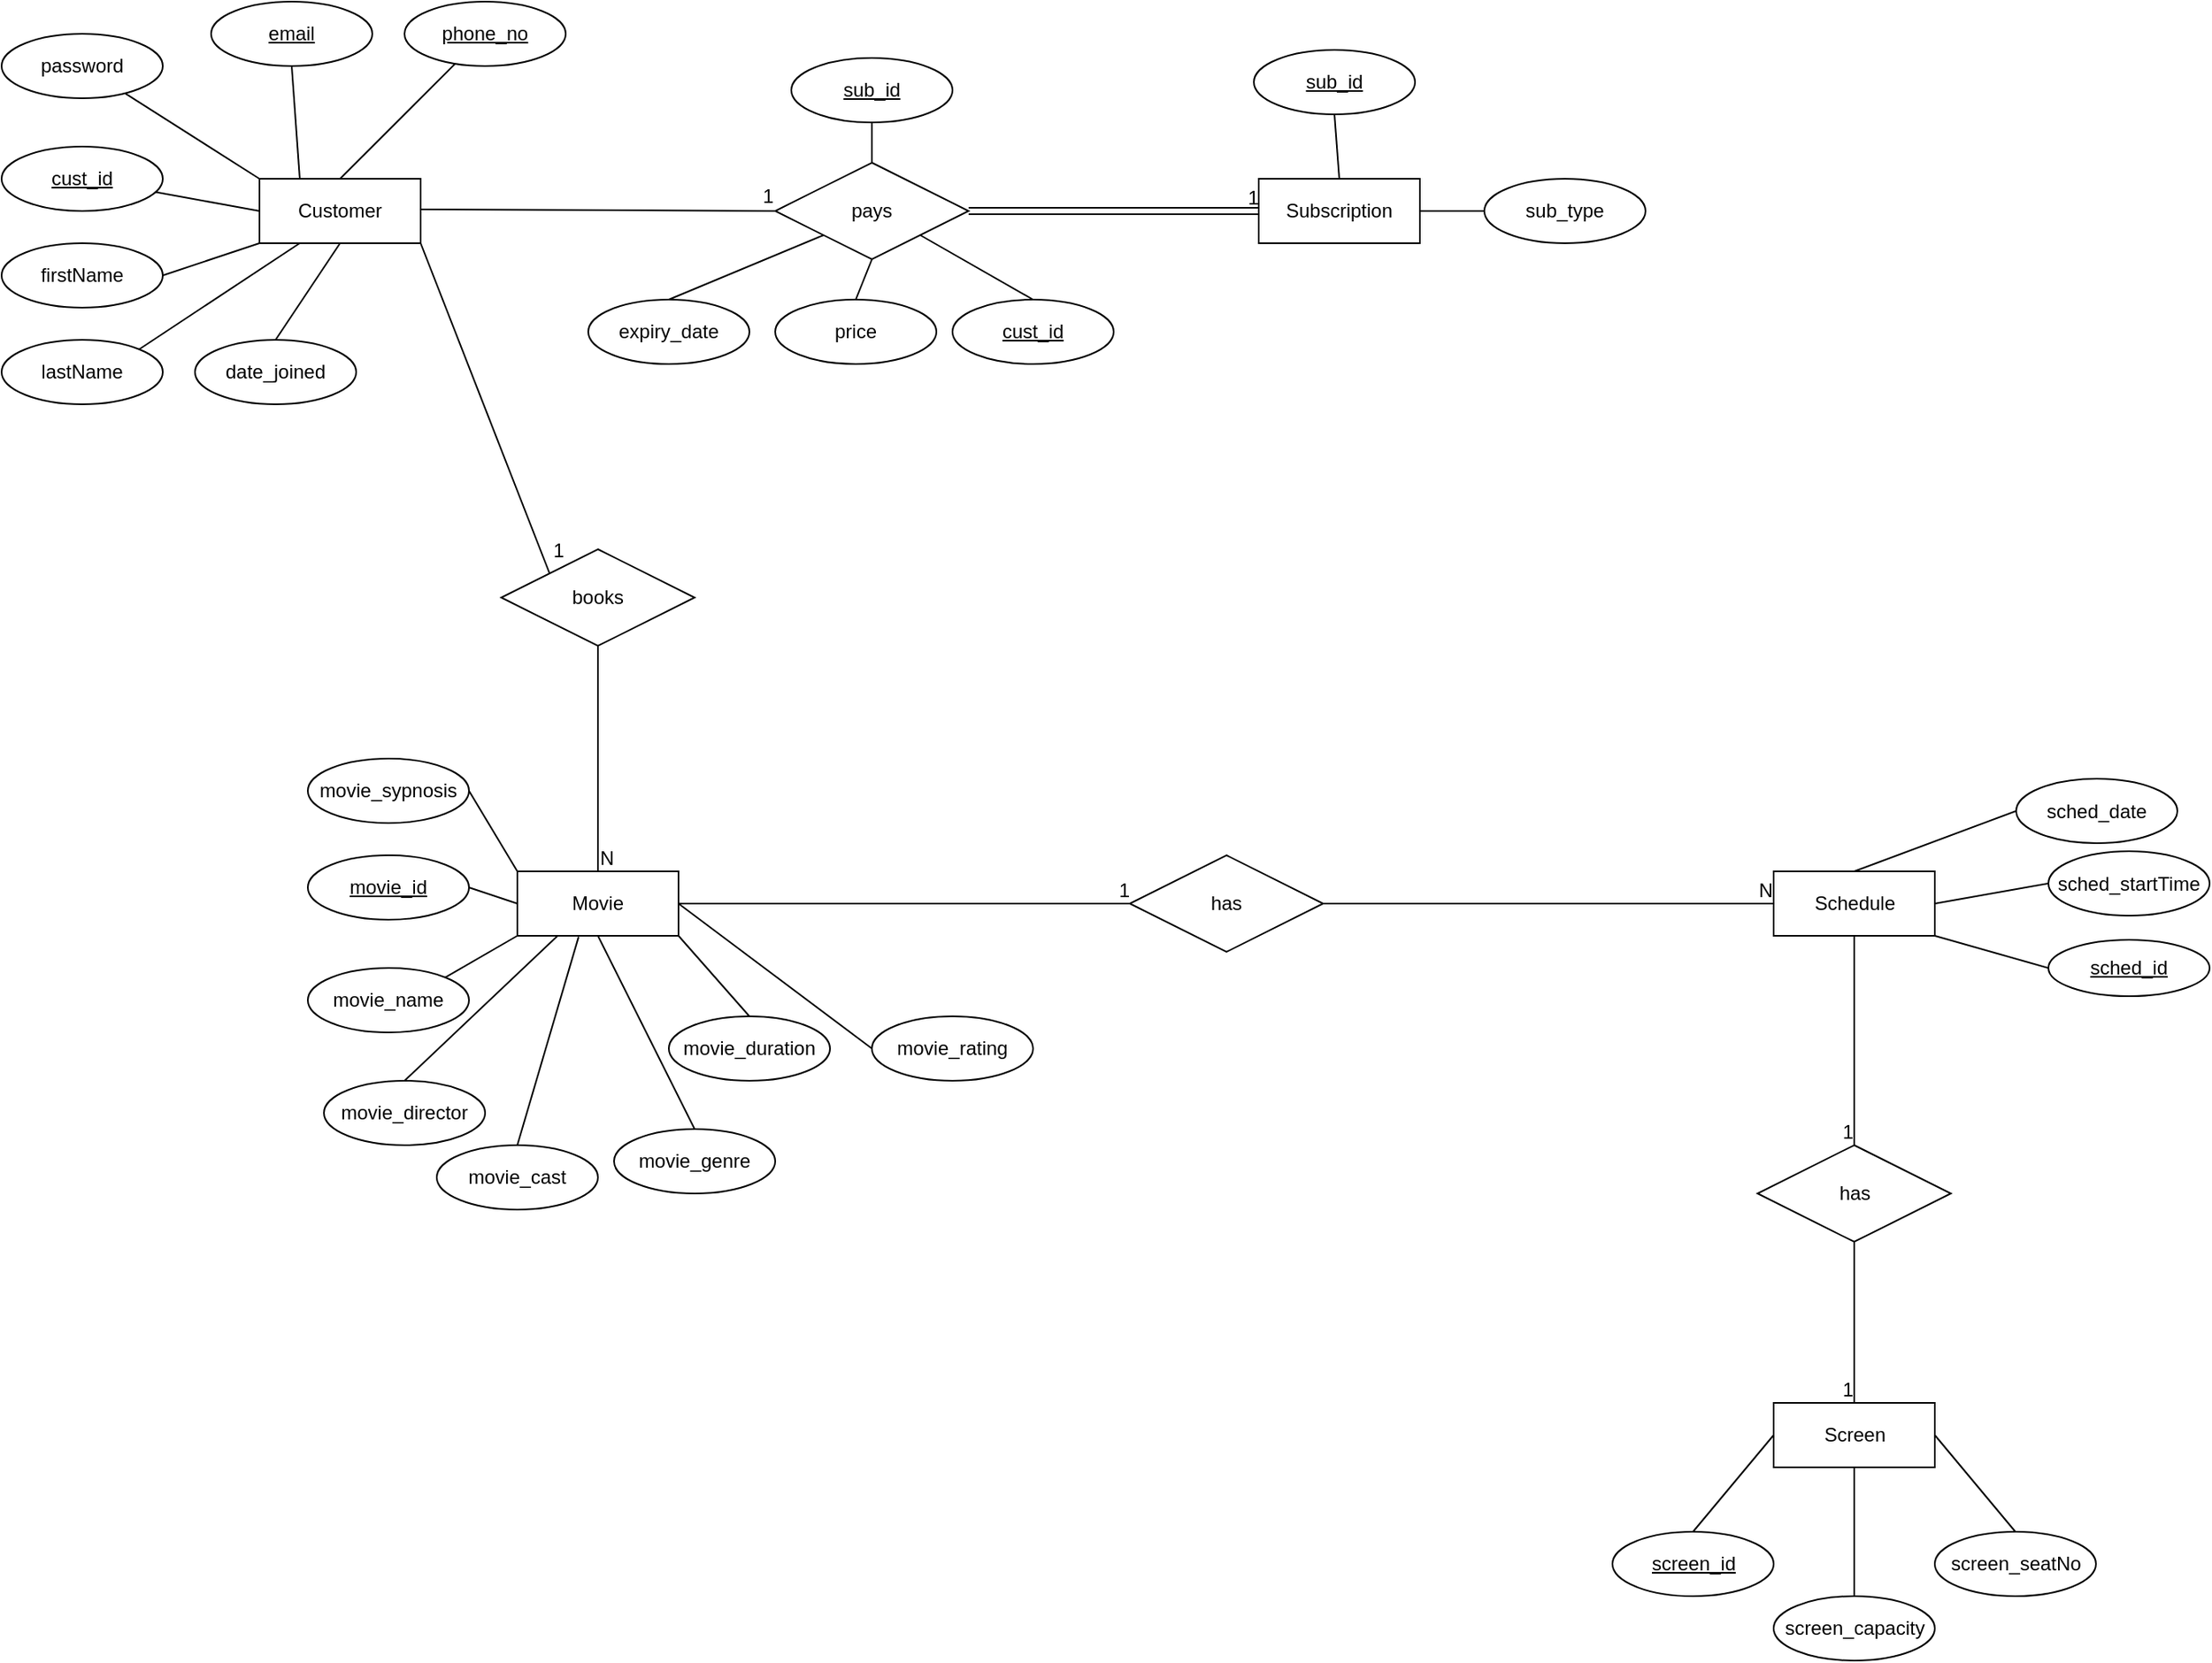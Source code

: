 <mxfile version="16.6.5" type="device"><diagram id="SFQZ6DmlrCCOukLjRkbH" name="Page-1"><mxGraphModel dx="782" dy="436" grid="1" gridSize="10" guides="1" tooltips="1" connect="1" arrows="1" fold="1" page="1" pageScale="1" pageWidth="827" pageHeight="1169" math="0" shadow="0"><root><mxCell id="0"/><mxCell id="1" parent="0"/><mxCell id="UGzkuq4urHV1sO3BS3kw-1" value="Customer" style="whiteSpace=wrap;html=1;align=center;" parent="1" vertex="1"><mxGeometry x="210" y="160" width="100" height="40" as="geometry"/></mxCell><mxCell id="UGzkuq4urHV1sO3BS3kw-2" value="firstName" style="ellipse;whiteSpace=wrap;html=1;align=center;" parent="1" vertex="1"><mxGeometry x="50" y="200" width="100" height="40" as="geometry"/></mxCell><mxCell id="UGzkuq4urHV1sO3BS3kw-3" value="lastName" style="ellipse;whiteSpace=wrap;html=1;align=center;" parent="1" vertex="1"><mxGeometry x="50" y="260" width="100" height="40" as="geometry"/></mxCell><mxCell id="UGzkuq4urHV1sO3BS3kw-4" value="cust_id" style="ellipse;whiteSpace=wrap;html=1;align=center;fontStyle=4;" parent="1" vertex="1"><mxGeometry x="50" y="140" width="100" height="40" as="geometry"/></mxCell><mxCell id="UGzkuq4urHV1sO3BS3kw-5" value="email" style="ellipse;whiteSpace=wrap;html=1;align=center;fontStyle=4;" parent="1" vertex="1"><mxGeometry x="180" y="50" width="100" height="40" as="geometry"/></mxCell><mxCell id="UGzkuq4urHV1sO3BS3kw-6" value="password" style="ellipse;whiteSpace=wrap;html=1;align=center;" parent="1" vertex="1"><mxGeometry x="50" y="70" width="100" height="40" as="geometry"/></mxCell><mxCell id="UGzkuq4urHV1sO3BS3kw-7" value="phone_no" style="ellipse;whiteSpace=wrap;html=1;align=center;fontStyle=4;" parent="1" vertex="1"><mxGeometry x="300" y="50" width="100" height="40" as="geometry"/></mxCell><mxCell id="UGzkuq4urHV1sO3BS3kw-8" value="pays" style="shape=rhombus;perimeter=rhombusPerimeter;whiteSpace=wrap;html=1;align=center;" parent="1" vertex="1"><mxGeometry x="530" y="150" width="120" height="60" as="geometry"/></mxCell><mxCell id="UGzkuq4urHV1sO3BS3kw-9" value="cust_id" style="ellipse;whiteSpace=wrap;html=1;align=center;fontStyle=4;" parent="1" vertex="1"><mxGeometry x="640" y="235" width="100" height="40" as="geometry"/></mxCell><mxCell id="UGzkuq4urHV1sO3BS3kw-10" value="price" style="ellipse;whiteSpace=wrap;html=1;align=center;" parent="1" vertex="1"><mxGeometry x="530" y="235" width="100" height="40" as="geometry"/></mxCell><mxCell id="UGzkuq4urHV1sO3BS3kw-11" value="sub_id" style="ellipse;whiteSpace=wrap;html=1;align=center;fontStyle=4;" parent="1" vertex="1"><mxGeometry x="540" y="85" width="100" height="40" as="geometry"/></mxCell><mxCell id="UGzkuq4urHV1sO3BS3kw-12" value="Subscription" style="whiteSpace=wrap;html=1;align=center;" parent="1" vertex="1"><mxGeometry x="830" y="160" width="100" height="40" as="geometry"/></mxCell><mxCell id="UGzkuq4urHV1sO3BS3kw-13" value="date_joined" style="ellipse;whiteSpace=wrap;html=1;align=center;" parent="1" vertex="1"><mxGeometry x="170" y="260" width="100" height="40" as="geometry"/></mxCell><mxCell id="UGzkuq4urHV1sO3BS3kw-15" value="sub_id" style="ellipse;whiteSpace=wrap;html=1;align=center;fontStyle=4;" parent="1" vertex="1"><mxGeometry x="827" y="80" width="100" height="40" as="geometry"/></mxCell><mxCell id="UGzkuq4urHV1sO3BS3kw-16" value="sub_type" style="ellipse;whiteSpace=wrap;html=1;align=center;" parent="1" vertex="1"><mxGeometry x="970" y="160" width="100" height="40" as="geometry"/></mxCell><mxCell id="UGzkuq4urHV1sO3BS3kw-17" value="expiry_date" style="ellipse;whiteSpace=wrap;html=1;align=center;" parent="1" vertex="1"><mxGeometry x="414" y="235" width="100" height="40" as="geometry"/></mxCell><mxCell id="UGzkuq4urHV1sO3BS3kw-18" value="books" style="shape=rhombus;perimeter=rhombusPerimeter;whiteSpace=wrap;html=1;align=center;" parent="1" vertex="1"><mxGeometry x="360" y="390" width="120" height="60" as="geometry"/></mxCell><mxCell id="UGzkuq4urHV1sO3BS3kw-19" value="Movie" style="whiteSpace=wrap;html=1;align=center;" parent="1" vertex="1"><mxGeometry x="370" y="590" width="100" height="40" as="geometry"/></mxCell><mxCell id="UGzkuq4urHV1sO3BS3kw-20" value="has" style="shape=rhombus;perimeter=rhombusPerimeter;whiteSpace=wrap;html=1;align=center;" parent="1" vertex="1"><mxGeometry x="750" y="580" width="120" height="60" as="geometry"/></mxCell><mxCell id="UGzkuq4urHV1sO3BS3kw-21" value="movie_id" style="ellipse;whiteSpace=wrap;html=1;align=center;fontStyle=4;" parent="1" vertex="1"><mxGeometry x="240" y="580" width="100" height="40" as="geometry"/></mxCell><mxCell id="UGzkuq4urHV1sO3BS3kw-24" value="movie_name" style="ellipse;whiteSpace=wrap;html=1;align=center;" parent="1" vertex="1"><mxGeometry x="240" y="650" width="100" height="40" as="geometry"/></mxCell><mxCell id="UGzkuq4urHV1sO3BS3kw-25" value="movie_genre" style="ellipse;whiteSpace=wrap;html=1;align=center;" parent="1" vertex="1"><mxGeometry x="430" y="750" width="100" height="40" as="geometry"/></mxCell><mxCell id="UGzkuq4urHV1sO3BS3kw-26" value="movie_sypnosis" style="ellipse;whiteSpace=wrap;html=1;align=center;" parent="1" vertex="1"><mxGeometry x="240" y="520" width="100" height="40" as="geometry"/></mxCell><mxCell id="UGzkuq4urHV1sO3BS3kw-27" value="movie_duration" style="ellipse;whiteSpace=wrap;html=1;align=center;" parent="1" vertex="1"><mxGeometry x="464" y="680" width="100" height="40" as="geometry"/></mxCell><mxCell id="UGzkuq4urHV1sO3BS3kw-28" value="movie_rating" style="ellipse;whiteSpace=wrap;html=1;align=center;" parent="1" vertex="1"><mxGeometry x="590" y="680" width="100" height="40" as="geometry"/></mxCell><mxCell id="UGzkuq4urHV1sO3BS3kw-29" value="Screen" style="whiteSpace=wrap;html=1;align=center;" parent="1" vertex="1"><mxGeometry x="1149.5" y="920" width="100" height="40" as="geometry"/></mxCell><mxCell id="UGzkuq4urHV1sO3BS3kw-32" value="screen_id" style="ellipse;whiteSpace=wrap;html=1;align=center;fontStyle=4;" parent="1" vertex="1"><mxGeometry x="1049.5" y="1000" width="100" height="40" as="geometry"/></mxCell><mxCell id="UGzkuq4urHV1sO3BS3kw-34" value="screen_capacity" style="ellipse;whiteSpace=wrap;html=1;align=center;" parent="1" vertex="1"><mxGeometry x="1149.5" y="1040" width="100" height="40" as="geometry"/></mxCell><mxCell id="UGzkuq4urHV1sO3BS3kw-35" value="screen_seatNo" style="ellipse;whiteSpace=wrap;html=1;align=center;" parent="1" vertex="1"><mxGeometry x="1249.5" y="1000" width="100" height="40" as="geometry"/></mxCell><mxCell id="UGzkuq4urHV1sO3BS3kw-36" value="movie_director" style="ellipse;whiteSpace=wrap;html=1;align=center;" parent="1" vertex="1"><mxGeometry x="250" y="720" width="100" height="40" as="geometry"/></mxCell><mxCell id="UGzkuq4urHV1sO3BS3kw-37" value="movie_cast" style="ellipse;whiteSpace=wrap;html=1;align=center;" parent="1" vertex="1"><mxGeometry x="320" y="760" width="100" height="40" as="geometry"/></mxCell><mxCell id="UGzkuq4urHV1sO3BS3kw-38" value="Schedule" style="whiteSpace=wrap;html=1;align=center;" parent="1" vertex="1"><mxGeometry x="1149.5" y="590" width="100" height="40" as="geometry"/></mxCell><mxCell id="UGzkuq4urHV1sO3BS3kw-39" value="sched_id" style="ellipse;whiteSpace=wrap;html=1;align=center;fontStyle=4;" parent="1" vertex="1"><mxGeometry x="1320" y="632.5" width="100" height="35" as="geometry"/></mxCell><mxCell id="UGzkuq4urHV1sO3BS3kw-40" value="sched_startTime" style="ellipse;whiteSpace=wrap;html=1;align=center;" parent="1" vertex="1"><mxGeometry x="1320" y="577.5" width="100" height="40" as="geometry"/></mxCell><mxCell id="UGzkuq4urHV1sO3BS3kw-41" value="sched_date" style="ellipse;whiteSpace=wrap;html=1;align=center;" parent="1" vertex="1"><mxGeometry x="1300" y="532.5" width="100" height="40" as="geometry"/></mxCell><mxCell id="UGzkuq4urHV1sO3BS3kw-42" value="has" style="shape=rhombus;perimeter=rhombusPerimeter;whiteSpace=wrap;html=1;align=center;" parent="1" vertex="1"><mxGeometry x="1139.5" y="760" width="120" height="60" as="geometry"/></mxCell><mxCell id="pFtjKnl_TDtKmM8Ce56F-1" value="" style="endArrow=none;html=1;rounded=0;exitX=0.5;exitY=0;exitDx=0;exitDy=0;entryX=0.5;entryY=1;entryDx=0;entryDy=0;" edge="1" parent="1" source="UGzkuq4urHV1sO3BS3kw-13" target="UGzkuq4urHV1sO3BS3kw-1"><mxGeometry width="50" height="50" relative="1" as="geometry"><mxPoint x="370" y="240" as="sourcePoint"/><mxPoint x="420" y="190" as="targetPoint"/></mxGeometry></mxCell><mxCell id="pFtjKnl_TDtKmM8Ce56F-2" value="" style="endArrow=none;html=1;rounded=0;exitX=1;exitY=0;exitDx=0;exitDy=0;entryX=0.25;entryY=1;entryDx=0;entryDy=0;" edge="1" parent="1" source="UGzkuq4urHV1sO3BS3kw-3" target="UGzkuq4urHV1sO3BS3kw-1"><mxGeometry width="50" height="50" relative="1" as="geometry"><mxPoint x="370" y="240" as="sourcePoint"/><mxPoint x="420" y="190" as="targetPoint"/></mxGeometry></mxCell><mxCell id="pFtjKnl_TDtKmM8Ce56F-3" value="" style="endArrow=none;html=1;rounded=0;exitX=1;exitY=0.5;exitDx=0;exitDy=0;entryX=0;entryY=1;entryDx=0;entryDy=0;" edge="1" parent="1" source="UGzkuq4urHV1sO3BS3kw-2" target="UGzkuq4urHV1sO3BS3kw-1"><mxGeometry width="50" height="50" relative="1" as="geometry"><mxPoint x="370" y="240" as="sourcePoint"/><mxPoint x="420" y="190" as="targetPoint"/></mxGeometry></mxCell><mxCell id="pFtjKnl_TDtKmM8Ce56F-4" value="" style="endArrow=none;html=1;rounded=0;entryX=0;entryY=0.5;entryDx=0;entryDy=0;" edge="1" parent="1" source="UGzkuq4urHV1sO3BS3kw-4" target="UGzkuq4urHV1sO3BS3kw-1"><mxGeometry width="50" height="50" relative="1" as="geometry"><mxPoint x="370" y="240" as="sourcePoint"/><mxPoint x="420" y="190" as="targetPoint"/></mxGeometry></mxCell><mxCell id="pFtjKnl_TDtKmM8Ce56F-5" value="" style="endArrow=none;html=1;rounded=0;entryX=0;entryY=0;entryDx=0;entryDy=0;" edge="1" parent="1" source="UGzkuq4urHV1sO3BS3kw-6" target="UGzkuq4urHV1sO3BS3kw-1"><mxGeometry width="50" height="50" relative="1" as="geometry"><mxPoint x="370" y="240" as="sourcePoint"/><mxPoint x="420" y="190" as="targetPoint"/></mxGeometry></mxCell><mxCell id="pFtjKnl_TDtKmM8Ce56F-6" value="" style="endArrow=none;html=1;rounded=0;entryX=0.5;entryY=1;entryDx=0;entryDy=0;exitX=0.25;exitY=0;exitDx=0;exitDy=0;" edge="1" parent="1" source="UGzkuq4urHV1sO3BS3kw-1" target="UGzkuq4urHV1sO3BS3kw-5"><mxGeometry width="50" height="50" relative="1" as="geometry"><mxPoint x="370" y="240" as="sourcePoint"/><mxPoint x="420" y="190" as="targetPoint"/></mxGeometry></mxCell><mxCell id="pFtjKnl_TDtKmM8Ce56F-7" value="" style="endArrow=none;html=1;rounded=0;exitX=0.5;exitY=0;exitDx=0;exitDy=0;" edge="1" parent="1" source="UGzkuq4urHV1sO3BS3kw-1" target="UGzkuq4urHV1sO3BS3kw-7"><mxGeometry width="50" height="50" relative="1" as="geometry"><mxPoint x="370" y="240" as="sourcePoint"/><mxPoint x="420" y="190" as="targetPoint"/></mxGeometry></mxCell><mxCell id="pFtjKnl_TDtKmM8Ce56F-12" value="" style="shape=link;html=1;rounded=0;exitX=1;exitY=0.5;exitDx=0;exitDy=0;entryX=0;entryY=0.5;entryDx=0;entryDy=0;" edge="1" parent="1" source="UGzkuq4urHV1sO3BS3kw-8" target="UGzkuq4urHV1sO3BS3kw-12"><mxGeometry relative="1" as="geometry"><mxPoint x="370" y="199" as="sourcePoint"/><mxPoint x="530" y="199" as="targetPoint"/></mxGeometry></mxCell><mxCell id="pFtjKnl_TDtKmM8Ce56F-13" value="1" style="resizable=0;html=1;align=right;verticalAlign=bottom;" connectable="0" vertex="1" parent="pFtjKnl_TDtKmM8Ce56F-12"><mxGeometry x="1" relative="1" as="geometry"/></mxCell><mxCell id="pFtjKnl_TDtKmM8Ce56F-14" value="" style="endArrow=none;html=1;rounded=0;entryX=0;entryY=0.5;entryDx=0;entryDy=0;" edge="1" parent="1" target="UGzkuq4urHV1sO3BS3kw-8"><mxGeometry relative="1" as="geometry"><mxPoint x="310" y="179" as="sourcePoint"/><mxPoint x="470" y="179" as="targetPoint"/></mxGeometry></mxCell><mxCell id="pFtjKnl_TDtKmM8Ce56F-15" value="1" style="resizable=0;html=1;align=right;verticalAlign=bottom;" connectable="0" vertex="1" parent="pFtjKnl_TDtKmM8Ce56F-14"><mxGeometry x="1" relative="1" as="geometry"/></mxCell><mxCell id="pFtjKnl_TDtKmM8Ce56F-16" value="" style="endArrow=none;html=1;rounded=0;exitX=0.5;exitY=0;exitDx=0;exitDy=0;entryX=0;entryY=1;entryDx=0;entryDy=0;" edge="1" parent="1" source="UGzkuq4urHV1sO3BS3kw-17" target="UGzkuq4urHV1sO3BS3kw-8"><mxGeometry relative="1" as="geometry"><mxPoint x="540" y="270" as="sourcePoint"/><mxPoint x="700" y="270" as="targetPoint"/></mxGeometry></mxCell><mxCell id="pFtjKnl_TDtKmM8Ce56F-17" value="" style="endArrow=none;html=1;rounded=0;entryX=0.5;entryY=1;entryDx=0;entryDy=0;exitX=0.5;exitY=0;exitDx=0;exitDy=0;" edge="1" parent="1" source="UGzkuq4urHV1sO3BS3kw-10" target="UGzkuq4urHV1sO3BS3kw-8"><mxGeometry relative="1" as="geometry"><mxPoint x="540" y="270" as="sourcePoint"/><mxPoint x="700" y="270" as="targetPoint"/></mxGeometry></mxCell><mxCell id="pFtjKnl_TDtKmM8Ce56F-18" value="" style="endArrow=none;html=1;rounded=0;entryX=1;entryY=1;entryDx=0;entryDy=0;exitX=0.5;exitY=0;exitDx=0;exitDy=0;" edge="1" parent="1" source="UGzkuq4urHV1sO3BS3kw-9" target="UGzkuq4urHV1sO3BS3kw-8"><mxGeometry relative="1" as="geometry"><mxPoint x="540" y="270" as="sourcePoint"/><mxPoint x="700" y="270" as="targetPoint"/></mxGeometry></mxCell><mxCell id="pFtjKnl_TDtKmM8Ce56F-19" value="" style="endArrow=none;html=1;rounded=0;exitX=0.5;exitY=1;exitDx=0;exitDy=0;entryX=0.5;entryY=0;entryDx=0;entryDy=0;" edge="1" parent="1" source="UGzkuq4urHV1sO3BS3kw-11" target="UGzkuq4urHV1sO3BS3kw-8"><mxGeometry relative="1" as="geometry"><mxPoint x="540" y="270" as="sourcePoint"/><mxPoint x="700" y="270" as="targetPoint"/></mxGeometry></mxCell><mxCell id="pFtjKnl_TDtKmM8Ce56F-20" value="" style="endArrow=none;html=1;rounded=0;exitX=0.5;exitY=1;exitDx=0;exitDy=0;entryX=0.5;entryY=0;entryDx=0;entryDy=0;" edge="1" parent="1" source="UGzkuq4urHV1sO3BS3kw-15" target="UGzkuq4urHV1sO3BS3kw-12"><mxGeometry relative="1" as="geometry"><mxPoint x="540" y="270" as="sourcePoint"/><mxPoint x="700" y="270" as="targetPoint"/></mxGeometry></mxCell><mxCell id="pFtjKnl_TDtKmM8Ce56F-21" value="" style="endArrow=none;html=1;rounded=0;exitX=0;exitY=0.5;exitDx=0;exitDy=0;entryX=1;entryY=0.5;entryDx=0;entryDy=0;" edge="1" parent="1" source="UGzkuq4urHV1sO3BS3kw-16" target="UGzkuq4urHV1sO3BS3kw-12"><mxGeometry relative="1" as="geometry"><mxPoint x="540" y="270" as="sourcePoint"/><mxPoint x="700" y="270" as="targetPoint"/></mxGeometry></mxCell><mxCell id="pFtjKnl_TDtKmM8Ce56F-25" value="" style="endArrow=none;html=1;rounded=0;exitX=1;exitY=1;exitDx=0;exitDy=0;entryX=0;entryY=0;entryDx=0;entryDy=0;" edge="1" parent="1" source="UGzkuq4urHV1sO3BS3kw-1" target="UGzkuq4urHV1sO3BS3kw-18"><mxGeometry relative="1" as="geometry"><mxPoint x="290" y="300" as="sourcePoint"/><mxPoint x="450" y="300" as="targetPoint"/></mxGeometry></mxCell><mxCell id="pFtjKnl_TDtKmM8Ce56F-26" value="1" style="resizable=0;html=1;align=right;verticalAlign=bottom;" connectable="0" vertex="1" parent="pFtjKnl_TDtKmM8Ce56F-25"><mxGeometry x="1" relative="1" as="geometry"><mxPoint x="10" y="-5" as="offset"/></mxGeometry></mxCell><mxCell id="pFtjKnl_TDtKmM8Ce56F-27" value="" style="endArrow=none;html=1;rounded=0;exitX=0.5;exitY=1;exitDx=0;exitDy=0;entryX=0.5;entryY=0;entryDx=0;entryDy=0;" edge="1" parent="1" source="UGzkuq4urHV1sO3BS3kw-18" target="UGzkuq4urHV1sO3BS3kw-19"><mxGeometry relative="1" as="geometry"><mxPoint x="290" y="500" as="sourcePoint"/><mxPoint x="450" y="500" as="targetPoint"/></mxGeometry></mxCell><mxCell id="pFtjKnl_TDtKmM8Ce56F-29" value="N" style="resizable=0;html=1;align=right;verticalAlign=bottom;" connectable="0" vertex="1" parent="pFtjKnl_TDtKmM8Ce56F-27"><mxGeometry x="1" relative="1" as="geometry"><mxPoint x="10" as="offset"/></mxGeometry></mxCell><mxCell id="pFtjKnl_TDtKmM8Ce56F-30" value="" style="endArrow=none;html=1;rounded=0;exitX=1;exitY=0.5;exitDx=0;exitDy=0;entryX=0;entryY=0;entryDx=0;entryDy=0;" edge="1" parent="1" source="UGzkuq4urHV1sO3BS3kw-26" target="UGzkuq4urHV1sO3BS3kw-19"><mxGeometry relative="1" as="geometry"><mxPoint x="420" y="490" as="sourcePoint"/><mxPoint x="580" y="490" as="targetPoint"/></mxGeometry></mxCell><mxCell id="pFtjKnl_TDtKmM8Ce56F-31" value="" style="endArrow=none;html=1;rounded=0;exitX=1;exitY=0.5;exitDx=0;exitDy=0;entryX=0;entryY=0.5;entryDx=0;entryDy=0;" edge="1" parent="1" source="UGzkuq4urHV1sO3BS3kw-21" target="UGzkuq4urHV1sO3BS3kw-19"><mxGeometry relative="1" as="geometry"><mxPoint x="420" y="490" as="sourcePoint"/><mxPoint x="580" y="490" as="targetPoint"/></mxGeometry></mxCell><mxCell id="pFtjKnl_TDtKmM8Ce56F-32" value="" style="endArrow=none;html=1;rounded=0;exitX=1;exitY=0;exitDx=0;exitDy=0;entryX=0;entryY=1;entryDx=0;entryDy=0;" edge="1" parent="1" source="UGzkuq4urHV1sO3BS3kw-24" target="UGzkuq4urHV1sO3BS3kw-19"><mxGeometry relative="1" as="geometry"><mxPoint x="420" y="490" as="sourcePoint"/><mxPoint x="580" y="490" as="targetPoint"/></mxGeometry></mxCell><mxCell id="pFtjKnl_TDtKmM8Ce56F-33" value="" style="endArrow=none;html=1;rounded=0;exitX=0.5;exitY=0;exitDx=0;exitDy=0;entryX=0.5;entryY=1;entryDx=0;entryDy=0;" edge="1" parent="1" source="UGzkuq4urHV1sO3BS3kw-25" target="UGzkuq4urHV1sO3BS3kw-19"><mxGeometry relative="1" as="geometry"><mxPoint x="420" y="490" as="sourcePoint"/><mxPoint x="580" y="490" as="targetPoint"/></mxGeometry></mxCell><mxCell id="pFtjKnl_TDtKmM8Ce56F-34" value="" style="endArrow=none;html=1;rounded=0;exitX=0.5;exitY=0;exitDx=0;exitDy=0;entryX=1;entryY=1;entryDx=0;entryDy=0;" edge="1" parent="1" source="UGzkuq4urHV1sO3BS3kw-27" target="UGzkuq4urHV1sO3BS3kw-19"><mxGeometry relative="1" as="geometry"><mxPoint x="420" y="490" as="sourcePoint"/><mxPoint x="580" y="490" as="targetPoint"/></mxGeometry></mxCell><mxCell id="pFtjKnl_TDtKmM8Ce56F-35" value="" style="endArrow=none;html=1;rounded=0;exitX=1;exitY=0.5;exitDx=0;exitDy=0;entryX=0;entryY=0.5;entryDx=0;entryDy=0;" edge="1" parent="1" source="UGzkuq4urHV1sO3BS3kw-19" target="UGzkuq4urHV1sO3BS3kw-28"><mxGeometry relative="1" as="geometry"><mxPoint x="420" y="490" as="sourcePoint"/><mxPoint x="580" y="490" as="targetPoint"/></mxGeometry></mxCell><mxCell id="pFtjKnl_TDtKmM8Ce56F-36" value="" style="endArrow=none;html=1;rounded=0;exitX=1;exitY=0.5;exitDx=0;exitDy=0;" edge="1" parent="1" source="UGzkuq4urHV1sO3BS3kw-19"><mxGeometry relative="1" as="geometry"><mxPoint x="640" y="600" as="sourcePoint"/><mxPoint x="750" y="610" as="targetPoint"/></mxGeometry></mxCell><mxCell id="pFtjKnl_TDtKmM8Ce56F-37" value="1" style="resizable=0;html=1;align=right;verticalAlign=bottom;" connectable="0" vertex="1" parent="pFtjKnl_TDtKmM8Ce56F-36"><mxGeometry x="1" relative="1" as="geometry"/></mxCell><mxCell id="pFtjKnl_TDtKmM8Ce56F-38" value="" style="endArrow=none;html=1;rounded=0;entryX=0;entryY=0.5;entryDx=0;entryDy=0;exitX=1;exitY=0.5;exitDx=0;exitDy=0;" edge="1" parent="1" source="UGzkuq4urHV1sO3BS3kw-20" target="UGzkuq4urHV1sO3BS3kw-38"><mxGeometry relative="1" as="geometry"><mxPoint x="660" y="570" as="sourcePoint"/><mxPoint x="820" y="570" as="targetPoint"/></mxGeometry></mxCell><mxCell id="pFtjKnl_TDtKmM8Ce56F-39" value="N" style="resizable=0;html=1;align=right;verticalAlign=bottom;" connectable="0" vertex="1" parent="pFtjKnl_TDtKmM8Ce56F-38"><mxGeometry x="1" relative="1" as="geometry"><mxPoint as="offset"/></mxGeometry></mxCell><mxCell id="pFtjKnl_TDtKmM8Ce56F-40" value="" style="endArrow=none;html=1;rounded=0;entryX=1;entryY=1;entryDx=0;entryDy=0;exitX=0;exitY=0.5;exitDx=0;exitDy=0;" edge="1" parent="1" source="UGzkuq4urHV1sO3BS3kw-39" target="UGzkuq4urHV1sO3BS3kw-38"><mxGeometry relative="1" as="geometry"><mxPoint x="1040" y="640" as="sourcePoint"/><mxPoint x="1200" y="640" as="targetPoint"/></mxGeometry></mxCell><mxCell id="pFtjKnl_TDtKmM8Ce56F-41" value="" style="endArrow=none;html=1;rounded=0;entryX=1;entryY=0.5;entryDx=0;entryDy=0;exitX=0;exitY=0.5;exitDx=0;exitDy=0;" edge="1" parent="1" source="UGzkuq4urHV1sO3BS3kw-40" target="UGzkuq4urHV1sO3BS3kw-38"><mxGeometry relative="1" as="geometry"><mxPoint x="1040" y="640" as="sourcePoint"/><mxPoint x="1200" y="640" as="targetPoint"/></mxGeometry></mxCell><mxCell id="pFtjKnl_TDtKmM8Ce56F-42" value="" style="endArrow=none;html=1;rounded=0;entryX=0.5;entryY=0;entryDx=0;entryDy=0;exitX=0;exitY=0.5;exitDx=0;exitDy=0;" edge="1" parent="1" source="UGzkuq4urHV1sO3BS3kw-41" target="UGzkuq4urHV1sO3BS3kw-38"><mxGeometry relative="1" as="geometry"><mxPoint x="1300" y="540" as="sourcePoint"/><mxPoint x="1200" y="640" as="targetPoint"/></mxGeometry></mxCell><mxCell id="pFtjKnl_TDtKmM8Ce56F-43" value="" style="endArrow=none;html=1;rounded=0;entryX=0;entryY=0.5;entryDx=0;entryDy=0;exitX=0.5;exitY=0;exitDx=0;exitDy=0;" edge="1" parent="1" source="UGzkuq4urHV1sO3BS3kw-32" target="UGzkuq4urHV1sO3BS3kw-29"><mxGeometry relative="1" as="geometry"><mxPoint x="960" y="950" as="sourcePoint"/><mxPoint x="1120" y="950" as="targetPoint"/></mxGeometry></mxCell><mxCell id="pFtjKnl_TDtKmM8Ce56F-44" value="" style="endArrow=none;html=1;rounded=0;entryX=0.5;entryY=1;entryDx=0;entryDy=0;exitX=0.5;exitY=0;exitDx=0;exitDy=0;" edge="1" parent="1" source="UGzkuq4urHV1sO3BS3kw-34" target="UGzkuq4urHV1sO3BS3kw-29"><mxGeometry relative="1" as="geometry"><mxPoint x="960" y="950" as="sourcePoint"/><mxPoint x="1120" y="950" as="targetPoint"/></mxGeometry></mxCell><mxCell id="pFtjKnl_TDtKmM8Ce56F-45" value="" style="endArrow=none;html=1;rounded=0;exitX=1;exitY=0.5;exitDx=0;exitDy=0;entryX=0.5;entryY=0;entryDx=0;entryDy=0;" edge="1" parent="1" source="UGzkuq4urHV1sO3BS3kw-29" target="UGzkuq4urHV1sO3BS3kw-35"><mxGeometry relative="1" as="geometry"><mxPoint x="960" y="950" as="sourcePoint"/><mxPoint x="1120" y="950" as="targetPoint"/></mxGeometry></mxCell><mxCell id="pFtjKnl_TDtKmM8Ce56F-46" value="" style="endArrow=none;html=1;rounded=0;entryX=0.25;entryY=1;entryDx=0;entryDy=0;exitX=0.5;exitY=0;exitDx=0;exitDy=0;" edge="1" parent="1" source="UGzkuq4urHV1sO3BS3kw-36" target="UGzkuq4urHV1sO3BS3kw-19"><mxGeometry relative="1" as="geometry"><mxPoint x="390" y="620" as="sourcePoint"/><mxPoint x="550" y="620" as="targetPoint"/></mxGeometry></mxCell><mxCell id="pFtjKnl_TDtKmM8Ce56F-47" value="" style="endArrow=none;html=1;rounded=0;exitX=0.38;exitY=1.017;exitDx=0;exitDy=0;exitPerimeter=0;entryX=0.5;entryY=0;entryDx=0;entryDy=0;" edge="1" parent="1" source="UGzkuq4urHV1sO3BS3kw-19" target="UGzkuq4urHV1sO3BS3kw-37"><mxGeometry relative="1" as="geometry"><mxPoint x="390" y="620" as="sourcePoint"/><mxPoint x="550" y="620" as="targetPoint"/></mxGeometry></mxCell><mxCell id="pFtjKnl_TDtKmM8Ce56F-49" value="" style="endArrow=none;html=1;rounded=0;exitX=0.5;exitY=1;exitDx=0;exitDy=0;entryX=0.5;entryY=0;entryDx=0;entryDy=0;" edge="1" parent="1" source="UGzkuq4urHV1sO3BS3kw-38" target="UGzkuq4urHV1sO3BS3kw-42"><mxGeometry relative="1" as="geometry"><mxPoint x="980" y="780" as="sourcePoint"/><mxPoint x="1140" y="780" as="targetPoint"/></mxGeometry></mxCell><mxCell id="pFtjKnl_TDtKmM8Ce56F-50" value="1" style="resizable=0;html=1;align=right;verticalAlign=bottom;" connectable="0" vertex="1" parent="pFtjKnl_TDtKmM8Ce56F-49"><mxGeometry x="1" relative="1" as="geometry"/></mxCell><mxCell id="pFtjKnl_TDtKmM8Ce56F-51" value="" style="endArrow=none;html=1;rounded=0;exitX=0.5;exitY=1;exitDx=0;exitDy=0;entryX=0.5;entryY=0;entryDx=0;entryDy=0;" edge="1" parent="1" source="UGzkuq4urHV1sO3BS3kw-42" target="UGzkuq4urHV1sO3BS3kw-29"><mxGeometry relative="1" as="geometry"><mxPoint x="980" y="780" as="sourcePoint"/><mxPoint x="1140" y="780" as="targetPoint"/></mxGeometry></mxCell><mxCell id="pFtjKnl_TDtKmM8Ce56F-52" value="1" style="resizable=0;html=1;align=right;verticalAlign=bottom;" connectable="0" vertex="1" parent="pFtjKnl_TDtKmM8Ce56F-51"><mxGeometry x="1" relative="1" as="geometry"/></mxCell></root></mxGraphModel></diagram></mxfile>